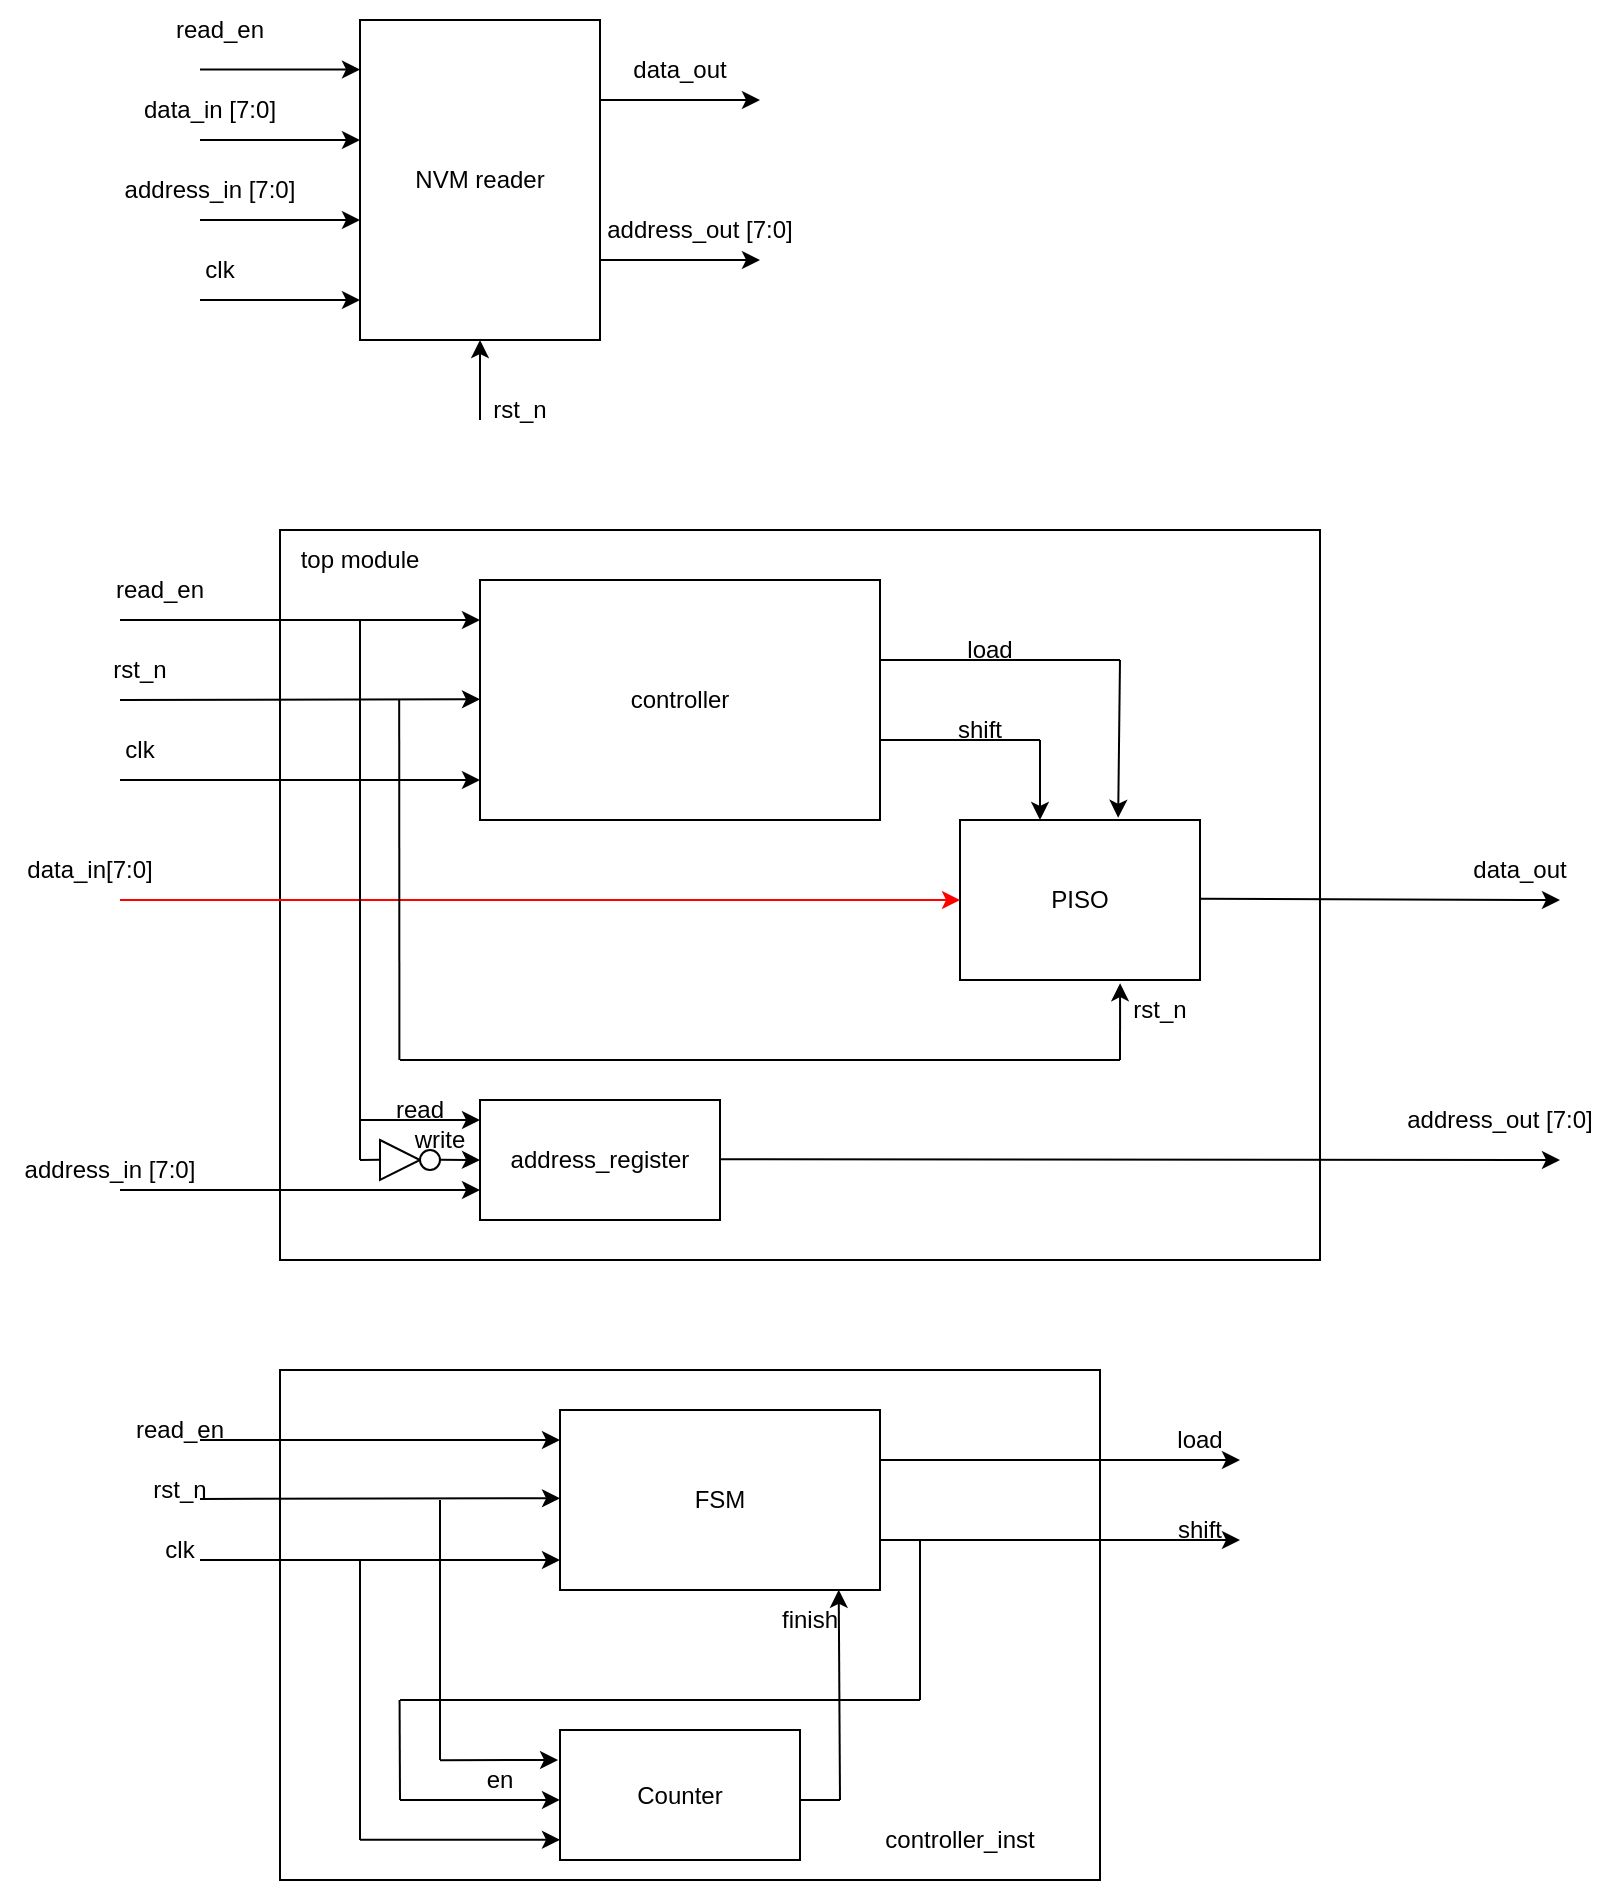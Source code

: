 <mxfile version="24.8.9" pages="2">
  <diagram name="High level specification" id="ZVa7xYgnFf6gPkSq-XxN">
    <mxGraphModel dx="1674" dy="772" grid="1" gridSize="10" guides="1" tooltips="1" connect="1" arrows="1" fold="1" page="1" pageScale="1" pageWidth="850" pageHeight="1100" math="0" shadow="0">
      <root>
        <mxCell id="0" />
        <mxCell id="1" parent="0" />
        <mxCell id="Eh7rgGoh-DBIJa1UvtAz-48" value="" style="rounded=0;whiteSpace=wrap;html=1;" parent="1" vertex="1">
          <mxGeometry x="160" y="715" width="410" height="255" as="geometry" />
        </mxCell>
        <mxCell id="Eh7rgGoh-DBIJa1UvtAz-16" value="" style="rounded=0;whiteSpace=wrap;html=1;" parent="1" vertex="1">
          <mxGeometry x="160" y="295" width="520" height="365" as="geometry" />
        </mxCell>
        <mxCell id="QS36ZWn6xjOG5KxXOorU-1" value="NVM reader" style="rounded=0;whiteSpace=wrap;html=1;" parent="1" vertex="1">
          <mxGeometry x="200" y="40" width="120" height="160" as="geometry" />
        </mxCell>
        <mxCell id="QS36ZWn6xjOG5KxXOorU-2" value="" style="endArrow=classic;html=1;rounded=0;" parent="1" edge="1">
          <mxGeometry width="50" height="50" relative="1" as="geometry">
            <mxPoint x="120" y="64.76" as="sourcePoint" />
            <mxPoint x="200" y="64.76" as="targetPoint" />
          </mxGeometry>
        </mxCell>
        <mxCell id="QS36ZWn6xjOG5KxXOorU-3" value="read_en" style="text;strokeColor=none;align=center;fillColor=none;html=1;verticalAlign=middle;whiteSpace=wrap;rounded=0;" parent="1" vertex="1">
          <mxGeometry x="100" y="30" width="60" height="30" as="geometry" />
        </mxCell>
        <mxCell id="QS36ZWn6xjOG5KxXOorU-4" value="" style="endArrow=classic;html=1;rounded=0;" parent="1" edge="1">
          <mxGeometry width="50" height="50" relative="1" as="geometry">
            <mxPoint x="120" y="100" as="sourcePoint" />
            <mxPoint x="200" y="100" as="targetPoint" />
          </mxGeometry>
        </mxCell>
        <mxCell id="QS36ZWn6xjOG5KxXOorU-5" value="data_in [7:0]" style="text;strokeColor=none;align=center;fillColor=none;html=1;verticalAlign=middle;whiteSpace=wrap;rounded=0;" parent="1" vertex="1">
          <mxGeometry x="90" y="70" width="70" height="30" as="geometry" />
        </mxCell>
        <mxCell id="QS36ZWn6xjOG5KxXOorU-6" value="" style="endArrow=classic;html=1;rounded=0;" parent="1" edge="1">
          <mxGeometry width="50" height="50" relative="1" as="geometry">
            <mxPoint x="120" y="140" as="sourcePoint" />
            <mxPoint x="200" y="140" as="targetPoint" />
          </mxGeometry>
        </mxCell>
        <mxCell id="QS36ZWn6xjOG5KxXOorU-7" value="" style="endArrow=classic;html=1;rounded=0;" parent="1" edge="1">
          <mxGeometry width="50" height="50" relative="1" as="geometry">
            <mxPoint x="320" y="80" as="sourcePoint" />
            <mxPoint x="400" y="80" as="targetPoint" />
          </mxGeometry>
        </mxCell>
        <mxCell id="QS36ZWn6xjOG5KxXOorU-8" value="data_out" style="text;strokeColor=none;align=center;fillColor=none;html=1;verticalAlign=middle;whiteSpace=wrap;rounded=0;" parent="1" vertex="1">
          <mxGeometry x="330" y="50" width="60" height="30" as="geometry" />
        </mxCell>
        <mxCell id="QS36ZWn6xjOG5KxXOorU-10" value="address_in [7:0]" style="text;strokeColor=none;align=center;fillColor=none;html=1;verticalAlign=middle;whiteSpace=wrap;rounded=0;" parent="1" vertex="1">
          <mxGeometry x="80" y="110" width="90" height="30" as="geometry" />
        </mxCell>
        <mxCell id="QS36ZWn6xjOG5KxXOorU-11" value="" style="endArrow=classic;html=1;rounded=0;" parent="1" edge="1">
          <mxGeometry width="50" height="50" relative="1" as="geometry">
            <mxPoint x="120" y="180" as="sourcePoint" />
            <mxPoint x="200" y="180" as="targetPoint" />
          </mxGeometry>
        </mxCell>
        <mxCell id="QS36ZWn6xjOG5KxXOorU-12" value="clk" style="text;strokeColor=none;align=center;fillColor=none;html=1;verticalAlign=middle;whiteSpace=wrap;rounded=0;" parent="1" vertex="1">
          <mxGeometry x="100" y="150" width="60" height="30" as="geometry" />
        </mxCell>
        <mxCell id="QS36ZWn6xjOG5KxXOorU-13" value="" style="endArrow=classic;html=1;rounded=0;" parent="1" edge="1">
          <mxGeometry width="50" height="50" relative="1" as="geometry">
            <mxPoint x="320" y="160" as="sourcePoint" />
            <mxPoint x="400" y="160" as="targetPoint" />
          </mxGeometry>
        </mxCell>
        <mxCell id="QS36ZWn6xjOG5KxXOorU-14" value="address_out [7:0]" style="text;strokeColor=none;align=center;fillColor=none;html=1;verticalAlign=middle;whiteSpace=wrap;rounded=0;" parent="1" vertex="1">
          <mxGeometry x="320" y="130" width="100" height="30" as="geometry" />
        </mxCell>
        <mxCell id="QS36ZWn6xjOG5KxXOorU-15" value="controller" style="rounded=0;whiteSpace=wrap;html=1;" parent="1" vertex="1">
          <mxGeometry x="260" y="320" width="200" height="120" as="geometry" />
        </mxCell>
        <mxCell id="QS36ZWn6xjOG5KxXOorU-16" value="PISO" style="rounded=0;whiteSpace=wrap;html=1;" parent="1" vertex="1">
          <mxGeometry x="500" y="440" width="120" height="80" as="geometry" />
        </mxCell>
        <mxCell id="QS36ZWn6xjOG5KxXOorU-17" value="" style="endArrow=classic;html=1;rounded=0;" parent="1" edge="1">
          <mxGeometry width="50" height="50" relative="1" as="geometry">
            <mxPoint x="80" y="420" as="sourcePoint" />
            <mxPoint x="260" y="420" as="targetPoint" />
          </mxGeometry>
        </mxCell>
        <mxCell id="QS36ZWn6xjOG5KxXOorU-18" value="clk" style="text;strokeColor=none;align=center;fillColor=none;html=1;verticalAlign=middle;whiteSpace=wrap;rounded=0;" parent="1" vertex="1">
          <mxGeometry x="60" y="390" width="60" height="30" as="geometry" />
        </mxCell>
        <mxCell id="QS36ZWn6xjOG5KxXOorU-19" value="read_en" style="text;strokeColor=none;align=center;fillColor=none;html=1;verticalAlign=middle;whiteSpace=wrap;rounded=0;" parent="1" vertex="1">
          <mxGeometry x="70" y="310" width="60" height="30" as="geometry" />
        </mxCell>
        <mxCell id="QS36ZWn6xjOG5KxXOorU-20" value="" style="endArrow=classic;html=1;rounded=0;" parent="1" edge="1">
          <mxGeometry width="50" height="50" relative="1" as="geometry">
            <mxPoint x="80" y="340" as="sourcePoint" />
            <mxPoint x="260" y="340" as="targetPoint" />
          </mxGeometry>
        </mxCell>
        <mxCell id="QS36ZWn6xjOG5KxXOorU-21" value="" style="endArrow=classic;html=1;rounded=0;" parent="1" edge="1">
          <mxGeometry width="50" height="50" relative="1" as="geometry">
            <mxPoint x="260" y="240" as="sourcePoint" />
            <mxPoint x="260" y="200" as="targetPoint" />
          </mxGeometry>
        </mxCell>
        <mxCell id="QS36ZWn6xjOG5KxXOorU-22" value="rst_n" style="text;strokeColor=none;align=center;fillColor=none;html=1;verticalAlign=middle;whiteSpace=wrap;rounded=0;" parent="1" vertex="1">
          <mxGeometry x="250" y="220" width="60" height="30" as="geometry" />
        </mxCell>
        <mxCell id="QS36ZWn6xjOG5KxXOorU-23" value="" style="endArrow=classic;html=1;rounded=0;" parent="1" edge="1">
          <mxGeometry width="50" height="50" relative="1" as="geometry">
            <mxPoint x="80" y="380" as="sourcePoint" />
            <mxPoint x="260" y="379.66" as="targetPoint" />
          </mxGeometry>
        </mxCell>
        <mxCell id="QS36ZWn6xjOG5KxXOorU-24" value="rst_n" style="text;strokeColor=none;align=center;fillColor=none;html=1;verticalAlign=middle;whiteSpace=wrap;rounded=0;" parent="1" vertex="1">
          <mxGeometry x="60" y="350" width="60" height="30" as="geometry" />
        </mxCell>
        <mxCell id="QS36ZWn6xjOG5KxXOorU-25" value="" style="endArrow=classic;html=1;rounded=0;entryX=0;entryY=0.5;entryDx=0;entryDy=0;strokeColor=#FF0000;" parent="1" target="QS36ZWn6xjOG5KxXOorU-16" edge="1">
          <mxGeometry width="50" height="50" relative="1" as="geometry">
            <mxPoint x="80" y="480" as="sourcePoint" />
            <mxPoint x="400" y="480" as="targetPoint" />
          </mxGeometry>
        </mxCell>
        <mxCell id="QS36ZWn6xjOG5KxXOorU-26" value="data_in[7:0]" style="text;strokeColor=none;align=center;fillColor=none;html=1;verticalAlign=middle;whiteSpace=wrap;rounded=0;" parent="1" vertex="1">
          <mxGeometry x="20" y="450" width="90" height="30" as="geometry" />
        </mxCell>
        <mxCell id="QS36ZWn6xjOG5KxXOorU-27" value="" style="endArrow=classic;html=1;rounded=0;" parent="1" edge="1">
          <mxGeometry width="50" height="50" relative="1" as="geometry">
            <mxPoint x="620" y="479.43" as="sourcePoint" />
            <mxPoint x="800" y="480" as="targetPoint" />
          </mxGeometry>
        </mxCell>
        <mxCell id="QS36ZWn6xjOG5KxXOorU-28" value="data_out" style="text;strokeColor=none;align=center;fillColor=none;html=1;verticalAlign=middle;whiteSpace=wrap;rounded=0;" parent="1" vertex="1">
          <mxGeometry x="750" y="450" width="60" height="30" as="geometry" />
        </mxCell>
        <mxCell id="QS36ZWn6xjOG5KxXOorU-33" value="" style="endArrow=none;html=1;rounded=0;" parent="1" edge="1">
          <mxGeometry width="50" height="50" relative="1" as="geometry">
            <mxPoint x="460" y="400" as="sourcePoint" />
            <mxPoint x="540" y="400" as="targetPoint" />
          </mxGeometry>
        </mxCell>
        <mxCell id="QS36ZWn6xjOG5KxXOorU-34" value="" style="endArrow=classic;html=1;rounded=0;" parent="1" edge="1">
          <mxGeometry width="50" height="50" relative="1" as="geometry">
            <mxPoint x="540" y="400" as="sourcePoint" />
            <mxPoint x="540" y="440" as="targetPoint" />
          </mxGeometry>
        </mxCell>
        <mxCell id="QS36ZWn6xjOG5KxXOorU-35" value="shift" style="text;strokeColor=none;align=center;fillColor=none;html=1;verticalAlign=middle;whiteSpace=wrap;rounded=0;" parent="1" vertex="1">
          <mxGeometry x="480" y="380" width="60" height="30" as="geometry" />
        </mxCell>
        <mxCell id="QS36ZWn6xjOG5KxXOorU-36" value="" style="endArrow=none;html=1;rounded=0;" parent="1" edge="1">
          <mxGeometry width="50" height="50" relative="1" as="geometry">
            <mxPoint x="460" y="360" as="sourcePoint" />
            <mxPoint x="580" y="360" as="targetPoint" />
          </mxGeometry>
        </mxCell>
        <mxCell id="QS36ZWn6xjOG5KxXOorU-37" value="" style="endArrow=classic;html=1;rounded=0;entryX=0.659;entryY=-0.014;entryDx=0;entryDy=0;entryPerimeter=0;" parent="1" target="QS36ZWn6xjOG5KxXOorU-16" edge="1">
          <mxGeometry width="50" height="50" relative="1" as="geometry">
            <mxPoint x="580" y="360" as="sourcePoint" />
            <mxPoint x="630" y="310" as="targetPoint" />
          </mxGeometry>
        </mxCell>
        <mxCell id="QS36ZWn6xjOG5KxXOorU-38" value="load" style="text;strokeColor=none;align=center;fillColor=none;html=1;verticalAlign=middle;whiteSpace=wrap;rounded=0;" parent="1" vertex="1">
          <mxGeometry x="485" y="340" width="60" height="30" as="geometry" />
        </mxCell>
        <mxCell id="QS36ZWn6xjOG5KxXOorU-46" value="" style="endArrow=none;html=1;rounded=0;" parent="1" edge="1">
          <mxGeometry width="50" height="50" relative="1" as="geometry">
            <mxPoint x="219.7" y="560" as="sourcePoint" />
            <mxPoint x="219.6" y="380" as="targetPoint" />
          </mxGeometry>
        </mxCell>
        <mxCell id="QS36ZWn6xjOG5KxXOorU-47" value="" style="endArrow=none;html=1;rounded=0;" parent="1" edge="1">
          <mxGeometry width="50" height="50" relative="1" as="geometry">
            <mxPoint x="220" y="560" as="sourcePoint" />
            <mxPoint x="580" y="560" as="targetPoint" />
          </mxGeometry>
        </mxCell>
        <mxCell id="QS36ZWn6xjOG5KxXOorU-48" value="" style="endArrow=classic;html=1;rounded=0;entryX=0.667;entryY=1.02;entryDx=0;entryDy=0;entryPerimeter=0;" parent="1" target="QS36ZWn6xjOG5KxXOorU-16" edge="1">
          <mxGeometry width="50" height="50" relative="1" as="geometry">
            <mxPoint x="580" y="560" as="sourcePoint" />
            <mxPoint x="630" y="550" as="targetPoint" />
          </mxGeometry>
        </mxCell>
        <mxCell id="QS36ZWn6xjOG5KxXOorU-49" value="rst_n" style="text;strokeColor=none;align=center;fillColor=none;html=1;verticalAlign=middle;whiteSpace=wrap;rounded=0;" parent="1" vertex="1">
          <mxGeometry x="570" y="520" width="60" height="30" as="geometry" />
        </mxCell>
        <mxCell id="Eh7rgGoh-DBIJa1UvtAz-2" value="address_register" style="rounded=0;whiteSpace=wrap;html=1;" parent="1" vertex="1">
          <mxGeometry x="260" y="580" width="120" height="60" as="geometry" />
        </mxCell>
        <mxCell id="Eh7rgGoh-DBIJa1UvtAz-3" value="" style="endArrow=none;html=1;rounded=0;" parent="1" edge="1">
          <mxGeometry width="50" height="50" relative="1" as="geometry">
            <mxPoint x="200" y="590" as="sourcePoint" />
            <mxPoint x="200" y="340" as="targetPoint" />
          </mxGeometry>
        </mxCell>
        <mxCell id="Eh7rgGoh-DBIJa1UvtAz-4" value="" style="endArrow=classic;html=1;rounded=0;entryX=0;entryY=0.333;entryDx=0;entryDy=0;entryPerimeter=0;" parent="1" edge="1">
          <mxGeometry width="50" height="50" relative="1" as="geometry">
            <mxPoint x="200" y="590.02" as="sourcePoint" />
            <mxPoint x="260" y="590" as="targetPoint" />
          </mxGeometry>
        </mxCell>
        <mxCell id="Eh7rgGoh-DBIJa1UvtAz-5" value="read" style="text;strokeColor=none;align=center;fillColor=none;html=1;verticalAlign=middle;whiteSpace=wrap;rounded=0;" parent="1" vertex="1">
          <mxGeometry x="200" y="570" width="60" height="30" as="geometry" />
        </mxCell>
        <mxCell id="Eh7rgGoh-DBIJa1UvtAz-6" value="" style="endArrow=classic;html=1;rounded=0;" parent="1" edge="1">
          <mxGeometry width="50" height="50" relative="1" as="geometry">
            <mxPoint x="80" y="625" as="sourcePoint" />
            <mxPoint x="260" y="625" as="targetPoint" />
          </mxGeometry>
        </mxCell>
        <mxCell id="Eh7rgGoh-DBIJa1UvtAz-7" value="address_in [7:0]" style="text;strokeColor=none;align=center;fillColor=none;html=1;verticalAlign=middle;whiteSpace=wrap;rounded=0;" parent="1" vertex="1">
          <mxGeometry x="30" y="600" width="90" height="30" as="geometry" />
        </mxCell>
        <mxCell id="Eh7rgGoh-DBIJa1UvtAz-8" value="" style="endArrow=classic;html=1;rounded=0;" parent="1" edge="1">
          <mxGeometry width="50" height="50" relative="1" as="geometry">
            <mxPoint x="380" y="609.58" as="sourcePoint" />
            <mxPoint x="800" y="610" as="targetPoint" />
          </mxGeometry>
        </mxCell>
        <mxCell id="Eh7rgGoh-DBIJa1UvtAz-9" value="address_out [7:0]" style="text;strokeColor=none;align=center;fillColor=none;html=1;verticalAlign=middle;whiteSpace=wrap;rounded=0;" parent="1" vertex="1">
          <mxGeometry x="720" y="575" width="100" height="30" as="geometry" />
        </mxCell>
        <mxCell id="Eh7rgGoh-DBIJa1UvtAz-10" value="" style="triangle;whiteSpace=wrap;html=1;" parent="1" vertex="1">
          <mxGeometry x="210" y="600" width="20" height="20" as="geometry" />
        </mxCell>
        <mxCell id="Eh7rgGoh-DBIJa1UvtAz-11" value="" style="ellipse;whiteSpace=wrap;html=1;aspect=fixed;" parent="1" vertex="1">
          <mxGeometry x="230" y="605" width="10" height="10" as="geometry" />
        </mxCell>
        <mxCell id="Eh7rgGoh-DBIJa1UvtAz-12" value="" style="endArrow=none;html=1;rounded=0;" parent="1" edge="1">
          <mxGeometry width="50" height="50" relative="1" as="geometry">
            <mxPoint x="200" y="610" as="sourcePoint" />
            <mxPoint x="200" y="590" as="targetPoint" />
          </mxGeometry>
        </mxCell>
        <mxCell id="Eh7rgGoh-DBIJa1UvtAz-13" value="" style="endArrow=classic;html=1;rounded=0;" parent="1" edge="1">
          <mxGeometry width="50" height="50" relative="1" as="geometry">
            <mxPoint x="240" y="609.83" as="sourcePoint" />
            <mxPoint x="260" y="610" as="targetPoint" />
          </mxGeometry>
        </mxCell>
        <mxCell id="Eh7rgGoh-DBIJa1UvtAz-14" value="" style="endArrow=none;html=1;rounded=0;" parent="1" edge="1">
          <mxGeometry width="50" height="50" relative="1" as="geometry">
            <mxPoint x="200" y="610" as="sourcePoint" />
            <mxPoint x="210" y="609.88" as="targetPoint" />
          </mxGeometry>
        </mxCell>
        <mxCell id="Eh7rgGoh-DBIJa1UvtAz-15" value="write" style="text;strokeColor=none;align=center;fillColor=none;html=1;verticalAlign=middle;whiteSpace=wrap;rounded=0;" parent="1" vertex="1">
          <mxGeometry x="210" y="585" width="60" height="30" as="geometry" />
        </mxCell>
        <mxCell id="Eh7rgGoh-DBIJa1UvtAz-18" value="FSM" style="rounded=0;whiteSpace=wrap;html=1;" parent="1" vertex="1">
          <mxGeometry x="300" y="735" width="160" height="90" as="geometry" />
        </mxCell>
        <mxCell id="Eh7rgGoh-DBIJa1UvtAz-19" value="Counter" style="rounded=0;whiteSpace=wrap;html=1;" parent="1" vertex="1">
          <mxGeometry x="300" y="895" width="120" height="65" as="geometry" />
        </mxCell>
        <mxCell id="Eh7rgGoh-DBIJa1UvtAz-20" value="controller_inst" style="text;strokeColor=none;align=center;fillColor=none;html=1;verticalAlign=middle;whiteSpace=wrap;rounded=0;" parent="1" vertex="1">
          <mxGeometry x="470" y="935" width="60" height="30" as="geometry" />
        </mxCell>
        <mxCell id="Eh7rgGoh-DBIJa1UvtAz-24" value="" style="endArrow=classic;html=1;rounded=0;" parent="1" edge="1">
          <mxGeometry width="50" height="50" relative="1" as="geometry">
            <mxPoint x="120" y="810" as="sourcePoint" />
            <mxPoint x="300" y="810" as="targetPoint" />
          </mxGeometry>
        </mxCell>
        <mxCell id="Eh7rgGoh-DBIJa1UvtAz-25" value="" style="endArrow=classic;html=1;rounded=0;" parent="1" edge="1">
          <mxGeometry width="50" height="50" relative="1" as="geometry">
            <mxPoint x="120" y="750" as="sourcePoint" />
            <mxPoint x="300" y="750" as="targetPoint" />
          </mxGeometry>
        </mxCell>
        <mxCell id="Eh7rgGoh-DBIJa1UvtAz-26" value="" style="endArrow=classic;html=1;rounded=0;" parent="1" edge="1">
          <mxGeometry width="50" height="50" relative="1" as="geometry">
            <mxPoint x="120" y="779.47" as="sourcePoint" />
            <mxPoint x="300" y="779.13" as="targetPoint" />
          </mxGeometry>
        </mxCell>
        <mxCell id="Eh7rgGoh-DBIJa1UvtAz-27" value="read_en" style="text;strokeColor=none;align=center;fillColor=none;html=1;verticalAlign=middle;whiteSpace=wrap;rounded=0;" parent="1" vertex="1">
          <mxGeometry x="80" y="730" width="60" height="30" as="geometry" />
        </mxCell>
        <mxCell id="Eh7rgGoh-DBIJa1UvtAz-28" value="rst_n" style="text;strokeColor=none;align=center;fillColor=none;html=1;verticalAlign=middle;whiteSpace=wrap;rounded=0;" parent="1" vertex="1">
          <mxGeometry x="80" y="760" width="60" height="30" as="geometry" />
        </mxCell>
        <mxCell id="Eh7rgGoh-DBIJa1UvtAz-29" value="clk" style="text;strokeColor=none;align=center;fillColor=none;html=1;verticalAlign=middle;whiteSpace=wrap;rounded=0;" parent="1" vertex="1">
          <mxGeometry x="80" y="790" width="60" height="30" as="geometry" />
        </mxCell>
        <mxCell id="Eh7rgGoh-DBIJa1UvtAz-30" value="" style="endArrow=classic;html=1;rounded=0;" parent="1" edge="1">
          <mxGeometry width="50" height="50" relative="1" as="geometry">
            <mxPoint x="460" y="760" as="sourcePoint" />
            <mxPoint x="640" y="760" as="targetPoint" />
          </mxGeometry>
        </mxCell>
        <mxCell id="Eh7rgGoh-DBIJa1UvtAz-31" value="" style="endArrow=classic;html=1;rounded=0;" parent="1" edge="1">
          <mxGeometry width="50" height="50" relative="1" as="geometry">
            <mxPoint x="460" y="800" as="sourcePoint" />
            <mxPoint x="640" y="800" as="targetPoint" />
          </mxGeometry>
        </mxCell>
        <mxCell id="Eh7rgGoh-DBIJa1UvtAz-32" value="load" style="text;strokeColor=none;align=center;fillColor=none;html=1;verticalAlign=middle;whiteSpace=wrap;rounded=0;" parent="1" vertex="1">
          <mxGeometry x="590" y="735" width="60" height="30" as="geometry" />
        </mxCell>
        <mxCell id="Eh7rgGoh-DBIJa1UvtAz-33" value="shift" style="text;strokeColor=none;align=center;fillColor=none;html=1;verticalAlign=middle;whiteSpace=wrap;rounded=0;" parent="1" vertex="1">
          <mxGeometry x="590" y="780" width="60" height="30" as="geometry" />
        </mxCell>
        <mxCell id="Eh7rgGoh-DBIJa1UvtAz-35" value="" style="endArrow=none;html=1;rounded=0;" parent="1" edge="1">
          <mxGeometry width="50" height="50" relative="1" as="geometry">
            <mxPoint x="200" y="950" as="sourcePoint" />
            <mxPoint x="200" y="810" as="targetPoint" />
          </mxGeometry>
        </mxCell>
        <mxCell id="Eh7rgGoh-DBIJa1UvtAz-36" value="" style="endArrow=classic;html=1;rounded=0;entryX=0;entryY=0.75;entryDx=0;entryDy=0;" parent="1" edge="1">
          <mxGeometry width="50" height="50" relative="1" as="geometry">
            <mxPoint x="200" y="949.88" as="sourcePoint" />
            <mxPoint x="300" y="949.88" as="targetPoint" />
          </mxGeometry>
        </mxCell>
        <mxCell id="Eh7rgGoh-DBIJa1UvtAz-37" value="" style="endArrow=none;html=1;rounded=0;" parent="1" edge="1">
          <mxGeometry width="50" height="50" relative="1" as="geometry">
            <mxPoint x="240" y="910" as="sourcePoint" />
            <mxPoint x="240" y="780" as="targetPoint" />
          </mxGeometry>
        </mxCell>
        <mxCell id="Eh7rgGoh-DBIJa1UvtAz-38" value="" style="endArrow=classic;html=1;rounded=0;entryX=-0.008;entryY=0.081;entryDx=0;entryDy=0;entryPerimeter=0;" parent="1" edge="1">
          <mxGeometry width="50" height="50" relative="1" as="geometry">
            <mxPoint x="240" y="910.14" as="sourcePoint" />
            <mxPoint x="299.04" y="910" as="targetPoint" />
          </mxGeometry>
        </mxCell>
        <mxCell id="Eh7rgGoh-DBIJa1UvtAz-39" value="" style="endArrow=none;html=1;rounded=0;" parent="1" edge="1">
          <mxGeometry width="50" height="50" relative="1" as="geometry">
            <mxPoint x="480" y="880" as="sourcePoint" />
            <mxPoint x="480" y="800" as="targetPoint" />
          </mxGeometry>
        </mxCell>
        <mxCell id="Eh7rgGoh-DBIJa1UvtAz-40" value="" style="endArrow=none;html=1;rounded=0;" parent="1" edge="1">
          <mxGeometry width="50" height="50" relative="1" as="geometry">
            <mxPoint x="220" y="880" as="sourcePoint" />
            <mxPoint x="480" y="880" as="targetPoint" />
          </mxGeometry>
        </mxCell>
        <mxCell id="Eh7rgGoh-DBIJa1UvtAz-41" value="" style="endArrow=none;html=1;rounded=0;" parent="1" edge="1">
          <mxGeometry width="50" height="50" relative="1" as="geometry">
            <mxPoint x="220" y="930" as="sourcePoint" />
            <mxPoint x="219.79" y="880" as="targetPoint" />
          </mxGeometry>
        </mxCell>
        <mxCell id="Eh7rgGoh-DBIJa1UvtAz-42" value="" style="endArrow=classic;html=1;rounded=0;entryX=0;entryY=0.538;entryDx=0;entryDy=0;entryPerimeter=0;" parent="1" target="Eh7rgGoh-DBIJa1UvtAz-19" edge="1">
          <mxGeometry width="50" height="50" relative="1" as="geometry">
            <mxPoint x="220" y="930" as="sourcePoint" />
            <mxPoint x="270" y="880" as="targetPoint" />
          </mxGeometry>
        </mxCell>
        <mxCell id="Eh7rgGoh-DBIJa1UvtAz-43" value="en" style="text;strokeColor=none;align=center;fillColor=none;html=1;verticalAlign=middle;whiteSpace=wrap;rounded=0;" parent="1" vertex="1">
          <mxGeometry x="240" y="905" width="60" height="30" as="geometry" />
        </mxCell>
        <mxCell id="Eh7rgGoh-DBIJa1UvtAz-44" value="" style="endArrow=none;html=1;rounded=0;exitX=1;exitY=0.538;exitDx=0;exitDy=0;exitPerimeter=0;" parent="1" source="Eh7rgGoh-DBIJa1UvtAz-19" edge="1">
          <mxGeometry width="50" height="50" relative="1" as="geometry">
            <mxPoint x="430" y="940" as="sourcePoint" />
            <mxPoint x="440" y="930" as="targetPoint" />
          </mxGeometry>
        </mxCell>
        <mxCell id="Eh7rgGoh-DBIJa1UvtAz-45" value="" style="endArrow=classic;html=1;rounded=0;entryX=0.871;entryY=0.999;entryDx=0;entryDy=0;entryPerimeter=0;" parent="1" target="Eh7rgGoh-DBIJa1UvtAz-18" edge="1">
          <mxGeometry width="50" height="50" relative="1" as="geometry">
            <mxPoint x="440" y="930" as="sourcePoint" />
            <mxPoint x="490" y="880" as="targetPoint" />
          </mxGeometry>
        </mxCell>
        <mxCell id="Eh7rgGoh-DBIJa1UvtAz-46" value="finish" style="text;strokeColor=none;align=center;fillColor=none;html=1;verticalAlign=middle;whiteSpace=wrap;rounded=0;" parent="1" vertex="1">
          <mxGeometry x="395" y="825" width="60" height="30" as="geometry" />
        </mxCell>
        <mxCell id="Eh7rgGoh-DBIJa1UvtAz-49" value="top module" style="text;strokeColor=none;align=center;fillColor=none;html=1;verticalAlign=middle;whiteSpace=wrap;rounded=0;" parent="1" vertex="1">
          <mxGeometry x="160" y="295" width="80" height="30" as="geometry" />
        </mxCell>
      </root>
    </mxGraphModel>
  </diagram>
  <diagram id="u7N6D2RFvZ6AjyasNuFc" name="FSM">
    <mxGraphModel dx="1154" dy="532" grid="1" gridSize="10" guides="1" tooltips="1" connect="1" arrows="1" fold="1" page="1" pageScale="1" pageWidth="850" pageHeight="1100" math="0" shadow="0">
      <root>
        <mxCell id="0" />
        <mxCell id="1" parent="0" />
        <mxCell id="bCVS9bcIHjnNBdKzjlNP-1" style="edgeStyle=orthogonalEdgeStyle;rounded=0;orthogonalLoop=1;jettySize=auto;html=1;exitX=1;exitY=0.5;exitDx=0;exitDy=0;entryX=0;entryY=0.5;entryDx=0;entryDy=0;" edge="1" parent="1" source="bCVS9bcIHjnNBdKzjlNP-2" target="bCVS9bcIHjnNBdKzjlNP-4">
          <mxGeometry relative="1" as="geometry" />
        </mxCell>
        <mxCell id="bCVS9bcIHjnNBdKzjlNP-2" value="IDLE" style="ellipse;whiteSpace=wrap;html=1;" vertex="1" parent="1">
          <mxGeometry x="170" y="160" width="120" height="80" as="geometry" />
        </mxCell>
        <mxCell id="bCVS9bcIHjnNBdKzjlNP-3" style="edgeStyle=orthogonalEdgeStyle;curved=1;rounded=0;orthogonalLoop=1;jettySize=auto;html=1;exitX=1;exitY=0.5;exitDx=0;exitDy=0;entryX=0;entryY=0.5;entryDx=0;entryDy=0;" edge="1" parent="1" source="bCVS9bcIHjnNBdKzjlNP-4" target="bCVS9bcIHjnNBdKzjlNP-6">
          <mxGeometry relative="1" as="geometry" />
        </mxCell>
        <mxCell id="bCVS9bcIHjnNBdKzjlNP-4" value="LOAD" style="ellipse;whiteSpace=wrap;html=1;" vertex="1" parent="1">
          <mxGeometry x="350" y="160" width="120" height="80" as="geometry" />
        </mxCell>
        <mxCell id="bCVS9bcIHjnNBdKzjlNP-6" value="SHIFT" style="ellipse;whiteSpace=wrap;html=1;" vertex="1" parent="1">
          <mxGeometry x="530" y="160" width="120" height="80" as="geometry" />
        </mxCell>
        <mxCell id="bCVS9bcIHjnNBdKzjlNP-8" value="read_en=1" style="text;strokeColor=none;align=center;fillColor=none;html=1;verticalAlign=middle;whiteSpace=wrap;rounded=0;" vertex="1" parent="1">
          <mxGeometry x="290" y="160" width="60" height="30" as="geometry" />
        </mxCell>
        <mxCell id="bCVS9bcIHjnNBdKzjlNP-9" value="" style="edgeStyle=orthogonalEdgeStyle;orthogonalLoop=1;jettySize=auto;html=1;rounded=0;curved=1;" edge="1" parent="1" source="bCVS9bcIHjnNBdKzjlNP-2">
          <mxGeometry width="80" relative="1" as="geometry">
            <mxPoint x="170" y="160" as="sourcePoint" />
            <mxPoint x="250" y="160" as="targetPoint" />
            <Array as="points">
              <mxPoint x="170" y="140" />
              <mxPoint x="250" y="140" />
            </Array>
          </mxGeometry>
        </mxCell>
        <mxCell id="bCVS9bcIHjnNBdKzjlNP-10" value="read_en=0" style="text;strokeColor=none;align=center;fillColor=none;html=1;verticalAlign=middle;whiteSpace=wrap;rounded=0;" vertex="1" parent="1">
          <mxGeometry x="180" y="120" width="60" height="30" as="geometry" />
        </mxCell>
        <mxCell id="bCVS9bcIHjnNBdKzjlNP-11" value="finish=0" style="text;strokeColor=none;align=center;fillColor=none;html=1;verticalAlign=middle;whiteSpace=wrap;rounded=0;" vertex="1" parent="1">
          <mxGeometry x="560" y="100" width="60" height="30" as="geometry" />
        </mxCell>
        <mxCell id="bCVS9bcIHjnNBdKzjlNP-12" value="" style="endArrow=classic;html=1;rounded=0;curved=1;edgeStyle=orthogonalEdgeStyle;exitX=0.231;exitY=0.104;exitDx=0;exitDy=0;exitPerimeter=0;" edge="1" parent="1" source="bCVS9bcIHjnNBdKzjlNP-6">
          <mxGeometry width="50" height="50" relative="1" as="geometry">
            <mxPoint x="557.5" y="159" as="sourcePoint" />
            <mxPoint x="622.5" y="169" as="targetPoint" />
            <Array as="points">
              <mxPoint x="558" y="120" />
              <mxPoint x="623" y="120" />
            </Array>
          </mxGeometry>
        </mxCell>
        <mxCell id="bCVS9bcIHjnNBdKzjlNP-14" value="" style="endArrow=classic;html=1;rounded=0;curved=1;edgeStyle=orthogonalEdgeStyle;entryX=0.5;entryY=1;entryDx=0;entryDy=0;exitX=0.932;exitY=0.725;exitDx=0;exitDy=0;exitPerimeter=0;" edge="1" parent="1" source="bCVS9bcIHjnNBdKzjlNP-6" target="bCVS9bcIHjnNBdKzjlNP-2">
          <mxGeometry width="50" height="50" relative="1" as="geometry">
            <mxPoint x="756.24" y="236.48" as="sourcePoint" />
            <mxPoint x="300" y="320" as="targetPoint" />
            <Array as="points">
              <mxPoint x="645" y="218" />
              <mxPoint x="645" y="310" />
              <mxPoint x="230" y="310" />
            </Array>
          </mxGeometry>
        </mxCell>
        <mxCell id="bCVS9bcIHjnNBdKzjlNP-15" value="finish=1" style="text;strokeColor=none;align=center;fillColor=none;html=1;verticalAlign=middle;whiteSpace=wrap;rounded=0;" vertex="1" parent="1">
          <mxGeometry x="430" y="290" width="60" height="30" as="geometry" />
        </mxCell>
      </root>
    </mxGraphModel>
  </diagram>
</mxfile>
